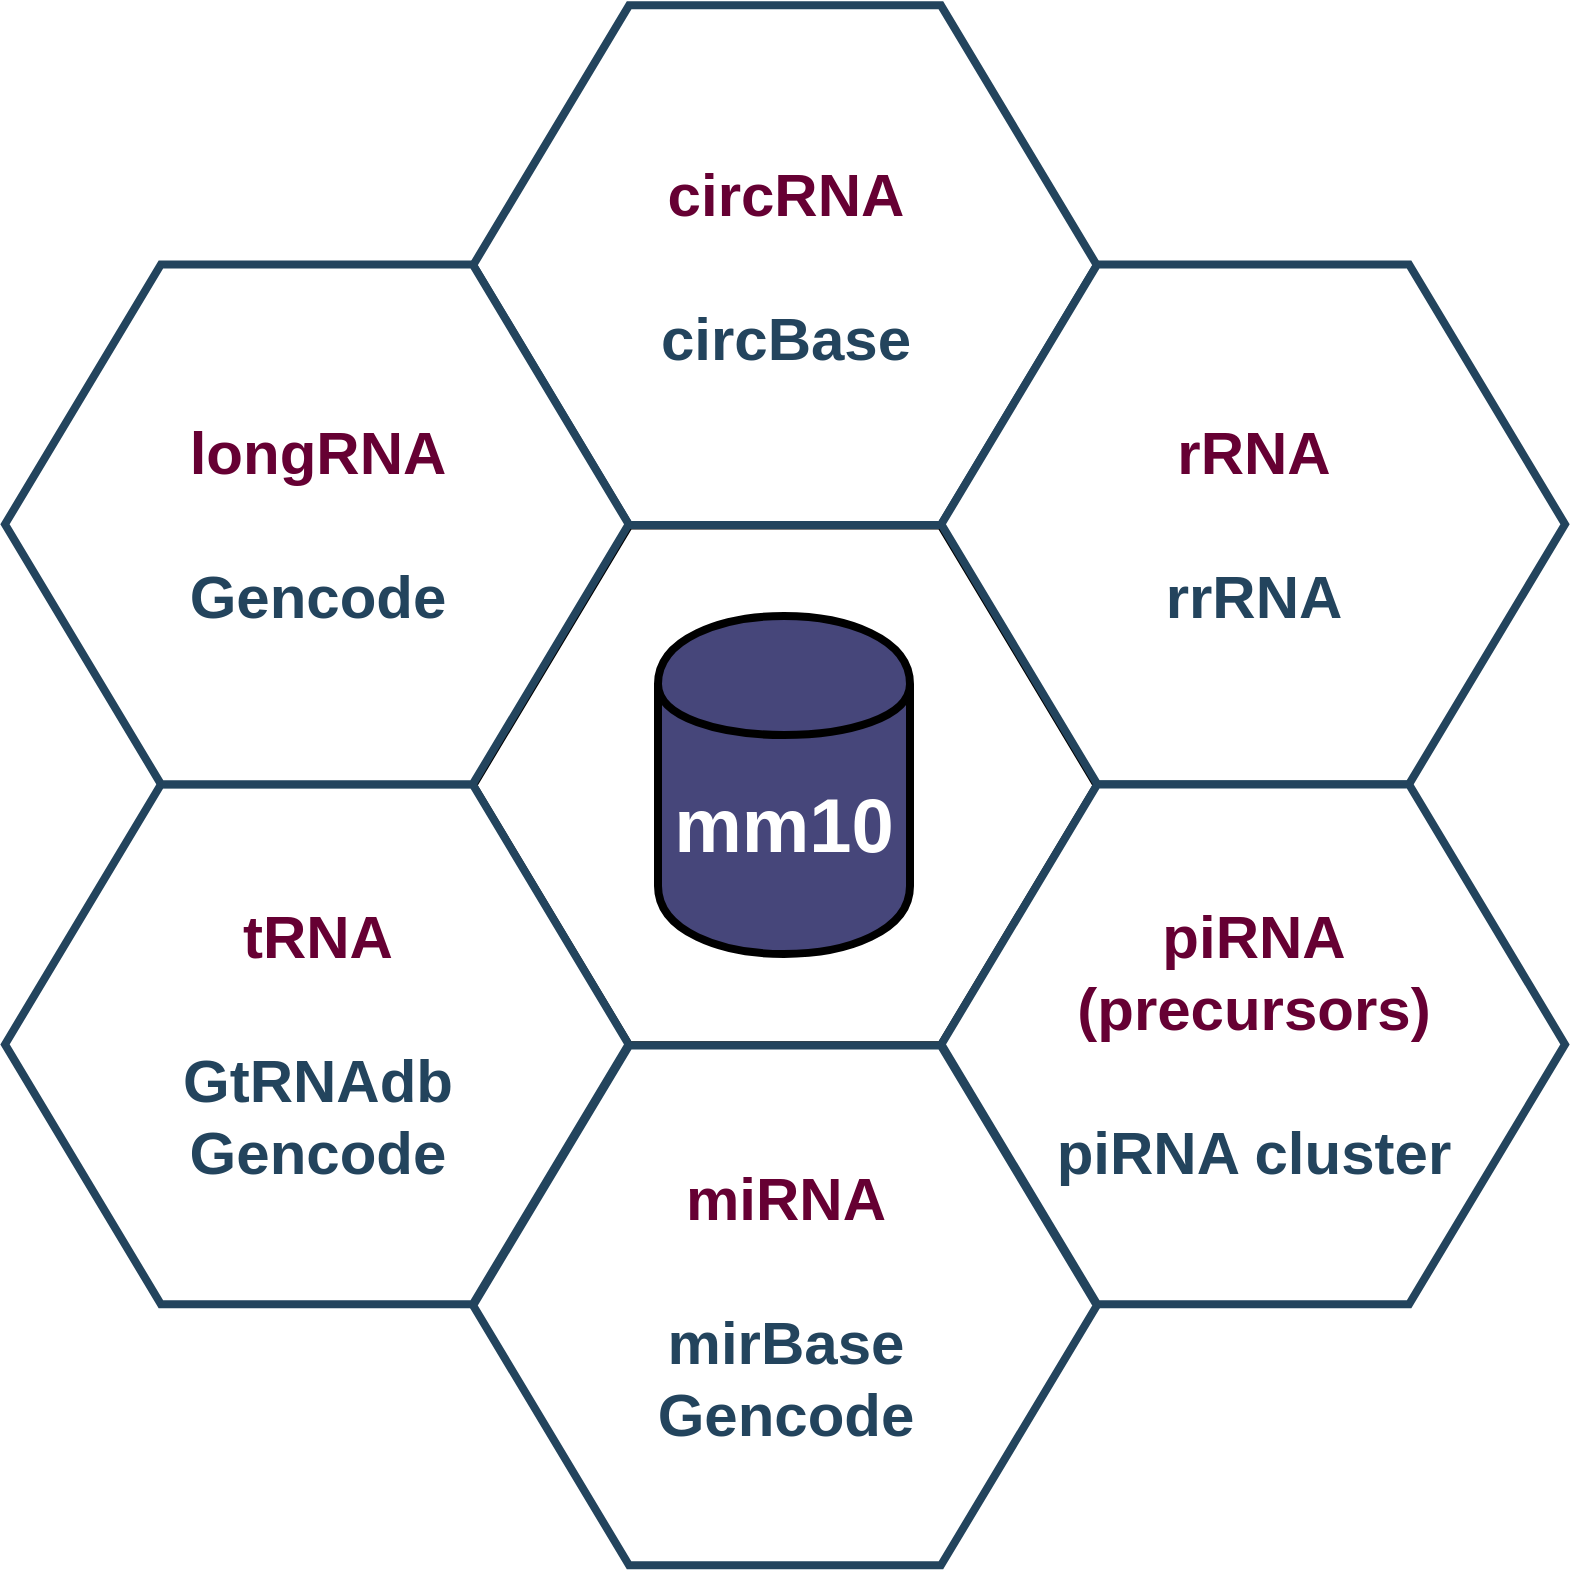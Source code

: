 <mxfile version="11.1.4" type="device"><diagram id="07fea595-8f29-1299-0266-81d95cde20df" name="Page-1"><mxGraphModel dx="1977" dy="-1268" grid="1" gridSize="10" guides="1" tooltips="1" connect="1" arrows="1" fold="1" page="1" pageScale="1" pageWidth="1169" pageHeight="827" background="#ffffff" math="0" shadow="0"><root><mxCell id="0"/><mxCell id="1" parent="0"/><mxCell id="644" value="" style="shape=hexagon;perimeter=hexagonPerimeter2;whiteSpace=wrap;html=1;shadow=0;labelBackgroundColor=none;fontFamily=Helvetica;fontSize=28;align=center;strokeWidth=4;fontStyle=1" parent="1" vertex="1"><mxGeometry x="428.579" y="2764.798" width="311.842" height="259.868" as="geometry"/></mxCell><mxCell id="645" value="" style="triangle;whiteSpace=wrap;html=1;shadow=0;labelBackgroundColor=none;strokeColor=none;fillColor=#FFFFFF;fontFamily=Helvetica;fontSize=28;fontColor=#23445d;align=center;rotation=90;gradientColor=none;flipV=1;flipH=1;opacity=20;strokeWidth=4;fontStyle=1" parent="1" vertex="1"><mxGeometry x="309.5" y="2782.667" width="72" height="152" as="geometry"/></mxCell><mxCell id="646" value="&lt;font style=&quot;font-size: 30px;&quot;&gt;&lt;font color=&quot;#660033&quot; style=&quot;font-size: 30px;&quot;&gt;circRNA&lt;/font&gt;&lt;br style=&quot;font-size: 30px;&quot;&gt;&lt;br style=&quot;font-size: 30px;&quot;&gt;circBase&lt;br style=&quot;font-size: 30px;&quot;&gt;&lt;/font&gt;" style="shape=hexagon;perimeter=hexagonPerimeter2;whiteSpace=wrap;html=1;shadow=0;labelBackgroundColor=none;strokeColor=#23445D;fillColor=#ffffff;gradientColor=none;fontFamily=Helvetica;fontSize=30;fontColor=#23445D;align=center;strokeWidth=4;fontStyle=1" parent="1" vertex="1"><mxGeometry x="428.579" y="2504.667" width="311.842" height="259.868" as="geometry"/></mxCell><mxCell id="647" value="&lt;font style=&quot;font-size: 30px;&quot;&gt;&lt;font color=&quot;#660033&quot; style=&quot;font-size: 30px;&quot;&gt;rRNA&lt;/font&gt;&lt;br style=&quot;font-size: 30px;&quot;&gt;&lt;br style=&quot;font-size: 30px;&quot;&gt;rrRNA&lt;br style=&quot;font-size: 30px;&quot;&gt;&lt;/font&gt;" style="shape=hexagon;perimeter=hexagonPerimeter2;whiteSpace=wrap;html=1;shadow=0;labelBackgroundColor=none;strokeColor=#23445D;fillColor=#FFFFFF;gradientColor=none;fontFamily=Helvetica;fontSize=30;fontColor=#23445d;align=center;strokeWidth=4;fontStyle=1" parent="1" vertex="1"><mxGeometry x="662.658" y="2634.2" width="311.842" height="259.868" as="geometry"/></mxCell><mxCell id="648" value="&lt;font style=&quot;font-size: 30px&quot;&gt;&lt;font color=&quot;#660033&quot; style=&quot;font-size: 30px&quot;&gt;piRNA &lt;br&gt;(precursors)&lt;/font&gt;&lt;br style=&quot;font-size: 30px&quot;&gt;&lt;br style=&quot;font-size: 30px&quot;&gt;piRNA cluster&lt;br style=&quot;font-size: 30px&quot;&gt;&lt;/font&gt;" style="shape=hexagon;perimeter=hexagonPerimeter2;whiteSpace=wrap;html=1;shadow=0;labelBackgroundColor=none;strokeColor=#23445D;fillColor=#FFFFFF;gradientColor=none;fontFamily=Helvetica;fontSize=30;fontColor=#23445d;align=center;strokeWidth=4;fontStyle=1" parent="1" vertex="1"><mxGeometry x="662.658" y="2894.265" width="311.842" height="259.868" as="geometry"/></mxCell><mxCell id="649" value="&lt;font color=&quot;#660033&quot; style=&quot;font-size: 30px;&quot;&gt;miRNA&lt;br style=&quot;font-size: 30px;&quot;&gt;&lt;/font&gt;&lt;br style=&quot;font-size: 30px;&quot;&gt;mirBase&lt;br style=&quot;font-size: 30px;&quot;&gt;Gencode" style="shape=hexagon;perimeter=hexagonPerimeter2;whiteSpace=wrap;html=1;shadow=0;labelBackgroundColor=none;strokeColor=#23445D;fillColor=#FFFFFF;gradientColor=none;fontFamily=Helvetica;fontSize=30;fontColor=#23445d;align=center;strokeWidth=4;fontStyle=1" parent="1" vertex="1"><mxGeometry x="428.579" y="3024.798" width="311.842" height="259.868" as="geometry"/></mxCell><mxCell id="650" value="&lt;font color=&quot;#660033&quot; style=&quot;font-size: 30px;&quot;&gt;tRNA&lt;/font&gt;&lt;br style=&quot;font-size: 30px;&quot;&gt;&lt;br style=&quot;font-size: 30px;&quot;&gt;GtRNAdb&lt;br style=&quot;font-size: 30px;&quot;&gt;Gencode" style="shape=hexagon;perimeter=hexagonPerimeter2;whiteSpace=wrap;html=1;shadow=0;labelBackgroundColor=none;strokeColor=#23445D;fillColor=#FFFFFF;gradientColor=none;fontFamily=Helvetica;fontSize=30;fontColor=#23445d;align=center;strokeWidth=4;fontStyle=1" parent="1" vertex="1"><mxGeometry x="194.5" y="2894.265" width="311.842" height="259.868" as="geometry"/></mxCell><mxCell id="651" value="&lt;font style=&quot;font-size: 30px;&quot;&gt;&lt;font color=&quot;#660033&quot; style=&quot;font-size: 30px;&quot;&gt;longRNA&lt;/font&gt;&lt;br style=&quot;font-size: 30px;&quot;&gt;&lt;br style=&quot;font-size: 30px;&quot;&gt;Gencode&lt;br style=&quot;font-size: 30px;&quot;&gt;&lt;/font&gt;" style="shape=hexagon;perimeter=hexagonPerimeter2;whiteSpace=wrap;html=1;shadow=0;labelBackgroundColor=none;strokeColor=#23445D;fillColor=#ffffff;gradientColor=none;fontFamily=Helvetica;fontSize=30;fontColor=#23445D;align=center;strokeWidth=4;fontStyle=1" parent="1" vertex="1"><mxGeometry x="194.5" y="2634.2" width="311.842" height="259.868" as="geometry"/></mxCell><mxCell id="gH3NVj39W7vEJPmSP5S8-657" value="&lt;b&gt;&lt;font style=&quot;font-size: 38px&quot;&gt;mm10&lt;/font&gt;&lt;/b&gt;" style="shape=cylinder;whiteSpace=wrap;html=1;boundedLbl=1;backgroundOutline=1;strokeWidth=4;fontSize=28;fillColor=#46467A;strokeColor=#000000;gradientColor=none;fontColor=#FFFFFF;" vertex="1" parent="1"><mxGeometry x="521" y="2810" width="126" height="169" as="geometry"/></mxCell></root></mxGraphModel></diagram></mxfile>